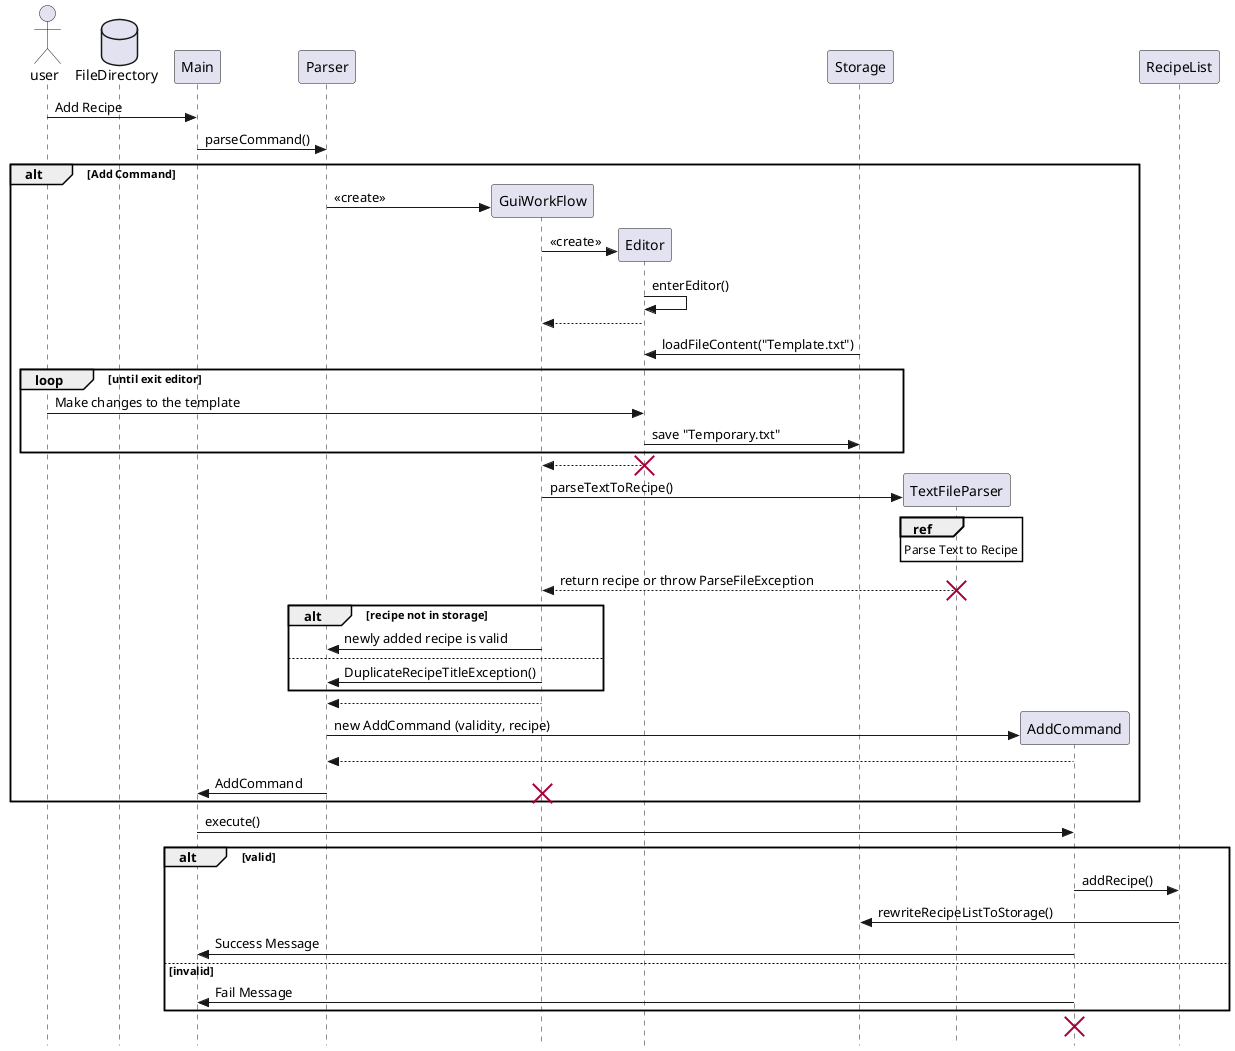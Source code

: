 @startuml
skinparam Style strictuml
actor user
database FileDirectory
user -> Main : Add Recipe
Main -> Parser: parseCommand()
create Parser
create GuiWorkFlow

alt Add Command
Parser -> GuiWorkFlow: <<create>>

create Editor
GuiWorkFlow -> Editor: <<create>>

Editor -> Editor : enterEditor()
Editor --> GuiWorkFlow:
Storage -> Editor: loadFileContent("Template.txt")

loop until exit editor
user -> Editor: Make changes to the template
Editor -> Storage: save "Temporary.txt"
end

Editor --> GuiWorkFlow:
destroy Editor

create TextFileParser
GuiWorkFlow -> TextFileParser: parseTextToRecipe()
ref over TextFileParser
Parse Text to Recipe
end
TextFileParser --> GuiWorkFlow: return recipe or throw ParseFileException
destroy TextFileParser

alt recipe not in storage
    GuiWorkFlow -> Parser: newly added recipe is valid
else
    GuiWorkFlow -> Parser: DuplicateRecipeTitleException()
end

GuiWorkFlow --> Parser:

create AddCommand
Parser -> AddCommand: new AddCommand (validity, recipe)
AddCommand --> Parser:
Parser -> Main : AddCommand
destroy GuiWorkFlow
end
Main -> AddCommand: execute()
alt valid
    AddCommand -> RecipeList: addRecipe()
    RecipeList -> Storage: rewriteRecipeListToStorage()
    AddCommand -> Main: Success Message
else invalid
    AddCommand -> Main: Fail Message
end
destroy AddCommand

@enduml